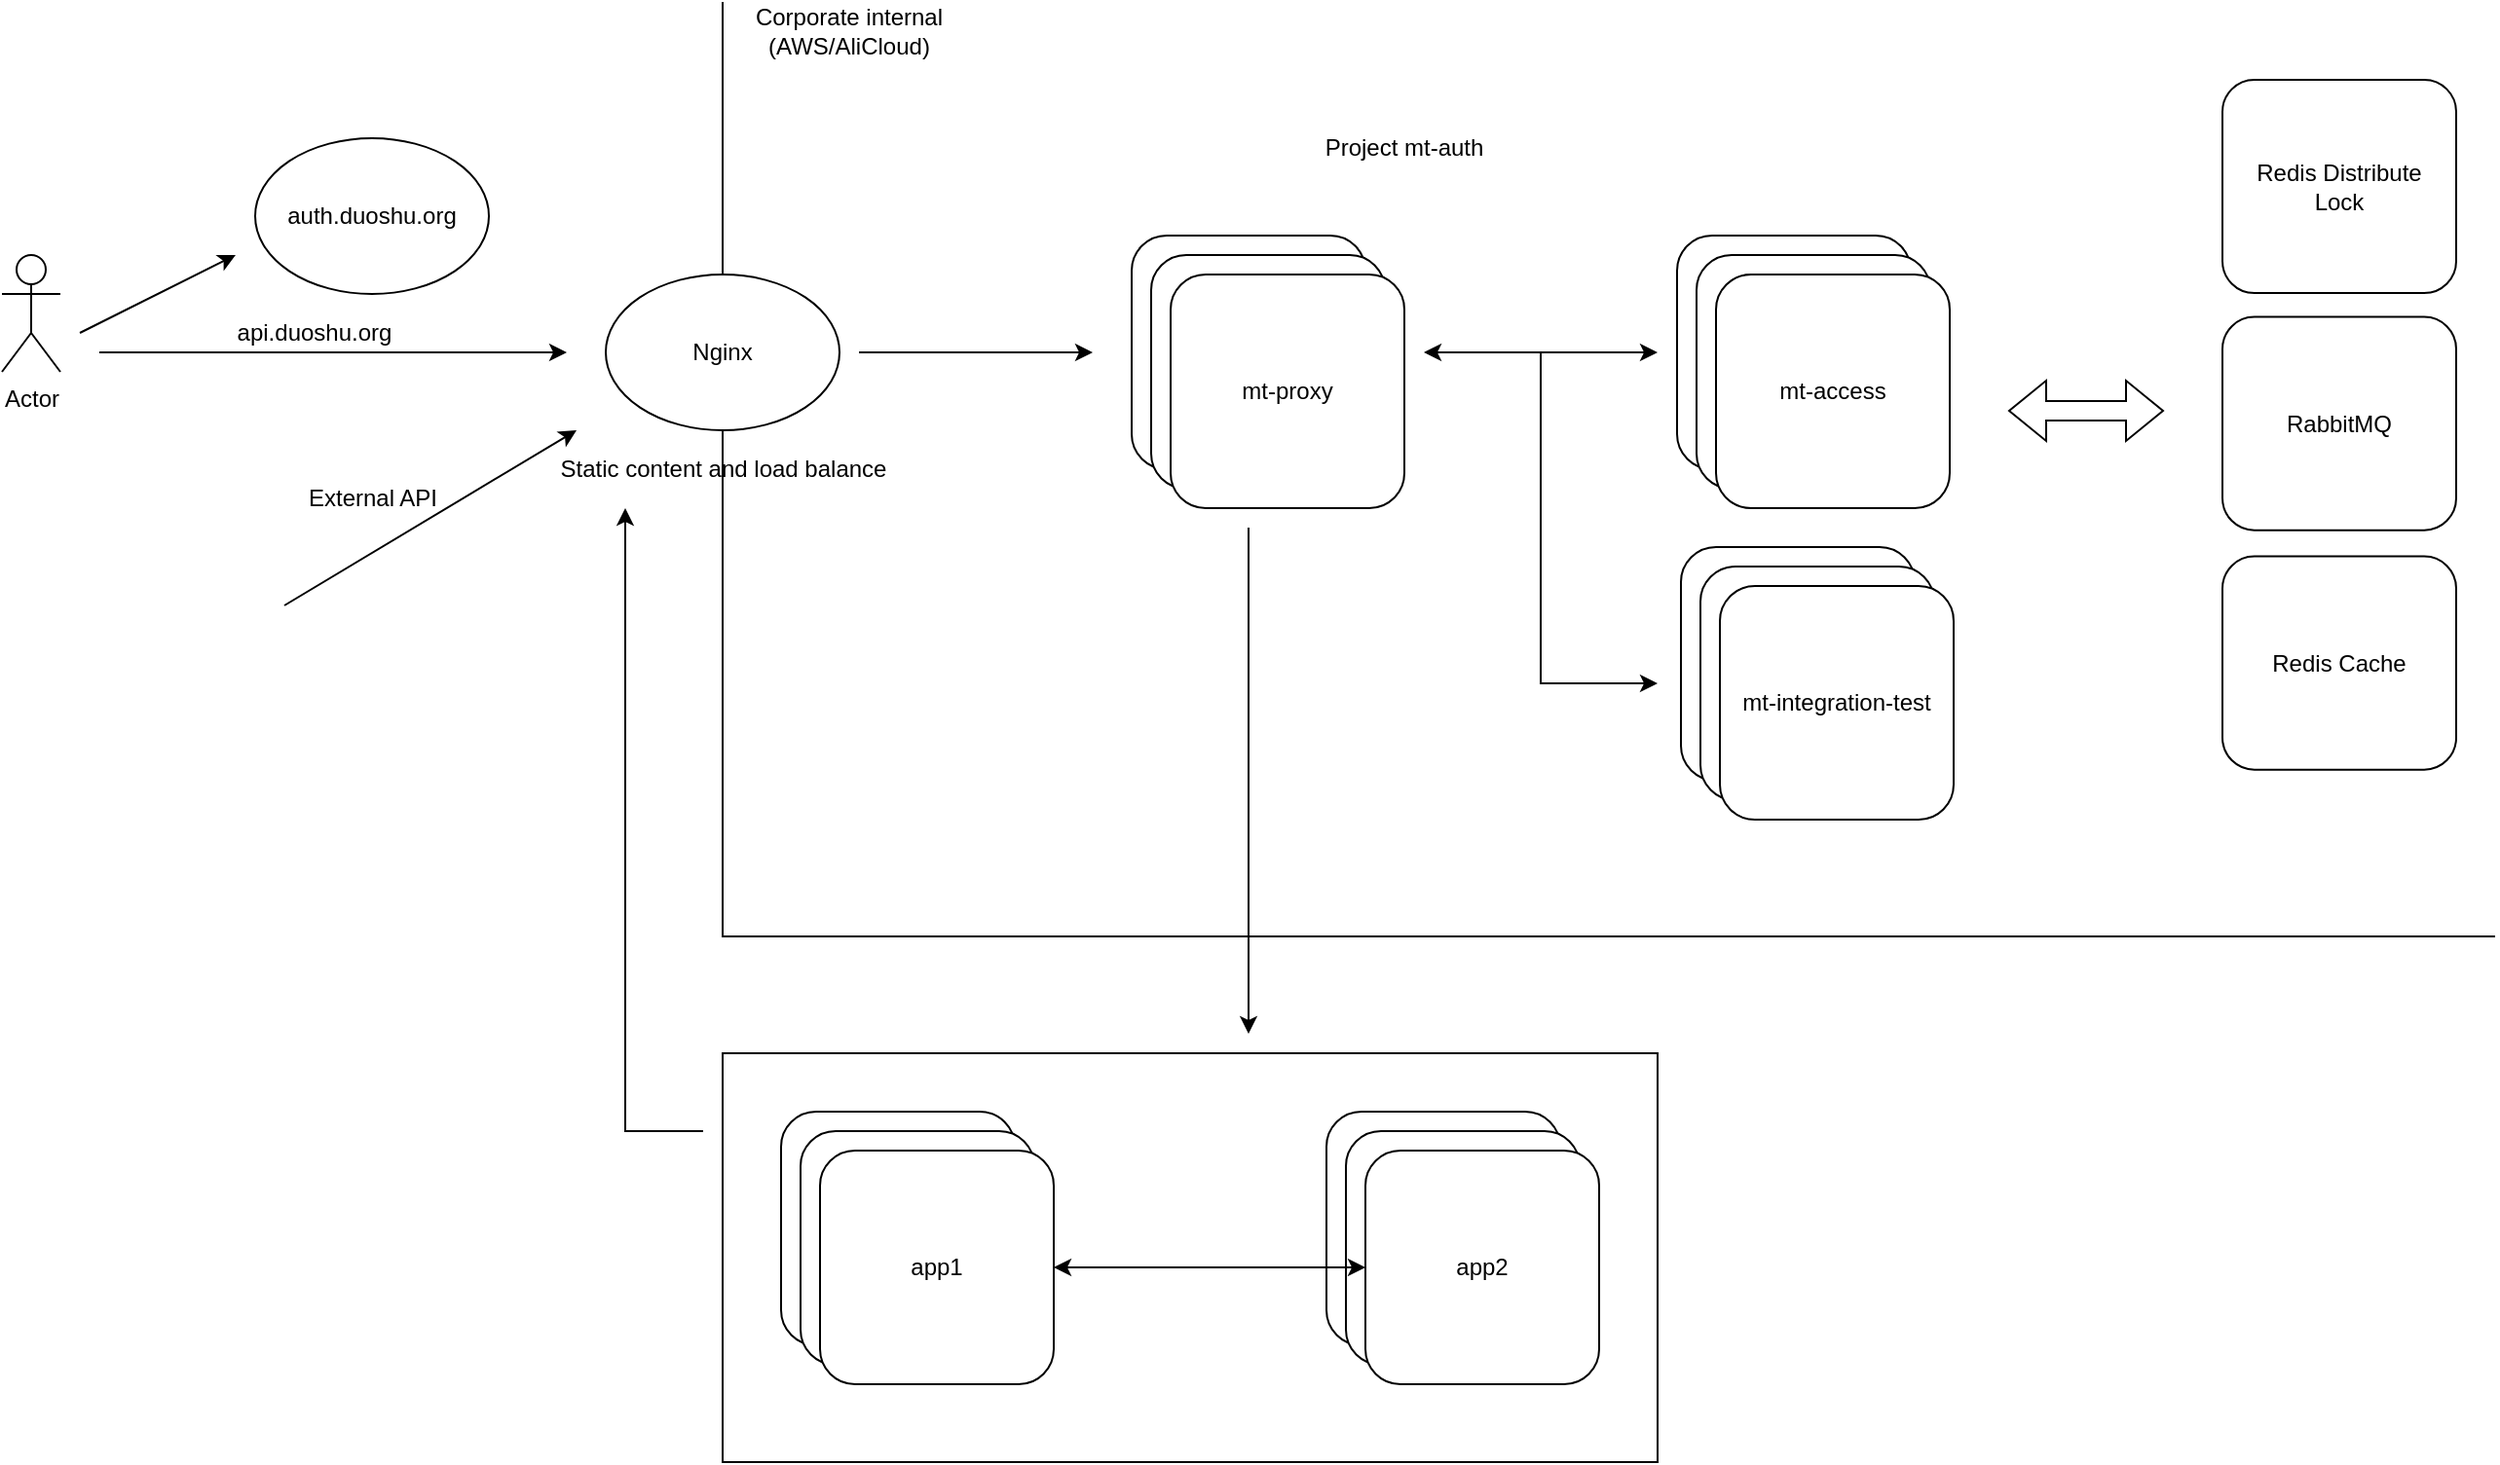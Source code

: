 <mxfile version="20.8.10" type="device"><diagram id="ka0Fuo4G8w745130evli" name="Page-1"><mxGraphModel dx="1590" dy="848" grid="1" gridSize="10" guides="1" tooltips="1" connect="1" arrows="1" fold="1" page="1" pageScale="1" pageWidth="1700" pageHeight="1100" math="0" shadow="0"><root><mxCell id="0"/><mxCell id="1" parent="0"/><mxCell id="uruAPA88b3i_0-DwBQ1k-50" value="" style="endArrow=none;html=1;rounded=0;entryX=0;entryY=0;entryDx=0;entryDy=0;" parent="1" target="uruAPA88b3i_0-DwBQ1k-47" edge="1"><mxGeometry width="50" height="50" relative="1" as="geometry"><mxPoint x="1340" y="490" as="sourcePoint"/><mxPoint x="450" y="330" as="targetPoint"/><Array as="points"><mxPoint x="880" y="490"/><mxPoint x="430" y="490"/></Array></mxGeometry></mxCell><mxCell id="6cZLkk-OgrcyeEzadh7L-1" value="Actor" style="shape=umlActor;verticalLabelPosition=bottom;verticalAlign=top;html=1;outlineConnect=0;" parent="1" vertex="1"><mxGeometry x="60" y="140" width="30" height="60" as="geometry"/></mxCell><mxCell id="6cZLkk-OgrcyeEzadh7L-2" value="Nginx" style="ellipse;whiteSpace=wrap;html=1;" parent="1" vertex="1"><mxGeometry x="370" y="150" width="120" height="80" as="geometry"/></mxCell><mxCell id="6cZLkk-OgrcyeEzadh7L-3" value="auth.duoshu.org" style="ellipse;whiteSpace=wrap;html=1;" parent="1" vertex="1"><mxGeometry x="190" y="80" width="120" height="80" as="geometry"/></mxCell><mxCell id="6cZLkk-OgrcyeEzadh7L-4" value="" style="endArrow=classic;html=1;rounded=0;" parent="1" edge="1"><mxGeometry width="50" height="50" relative="1" as="geometry"><mxPoint x="100" y="180" as="sourcePoint"/><mxPoint x="180" y="140" as="targetPoint"/></mxGeometry></mxCell><mxCell id="6cZLkk-OgrcyeEzadh7L-5" value="" style="endArrow=classic;html=1;rounded=0;" parent="1" edge="1"><mxGeometry width="50" height="50" relative="1" as="geometry"><mxPoint x="110" y="190" as="sourcePoint"/><mxPoint x="350" y="190" as="targetPoint"/></mxGeometry></mxCell><mxCell id="6cZLkk-OgrcyeEzadh7L-9" value="mt-proxy" style="rounded=1;whiteSpace=wrap;html=1;" parent="1" vertex="1"><mxGeometry x="640" y="130" width="120" height="120" as="geometry"/></mxCell><mxCell id="6cZLkk-OgrcyeEzadh7L-10" value="mt-proxy" style="rounded=1;whiteSpace=wrap;html=1;" parent="1" vertex="1"><mxGeometry x="650" y="140" width="120" height="120" as="geometry"/></mxCell><mxCell id="6cZLkk-OgrcyeEzadh7L-11" value="mt-proxy" style="rounded=1;whiteSpace=wrap;html=1;" parent="1" vertex="1"><mxGeometry x="660" y="150" width="120" height="120" as="geometry"/></mxCell><mxCell id="6cZLkk-OgrcyeEzadh7L-14" value="" style="endArrow=classic;html=1;rounded=0;" parent="1" edge="1"><mxGeometry width="50" height="50" relative="1" as="geometry"><mxPoint x="500" y="190" as="sourcePoint"/><mxPoint x="620" y="190" as="targetPoint"/></mxGeometry></mxCell><mxCell id="6cZLkk-OgrcyeEzadh7L-15" value="Static content and load balance" style="text;html=1;align=center;verticalAlign=middle;resizable=0;points=[];autosize=1;strokeColor=none;fillColor=none;" parent="1" vertex="1"><mxGeometry x="335" y="235" width="190" height="30" as="geometry"/></mxCell><mxCell id="uruAPA88b3i_0-DwBQ1k-7" value="" style="endArrow=classic;html=1;rounded=0;" parent="1" edge="1"><mxGeometry width="50" height="50" relative="1" as="geometry"><mxPoint x="205" y="320" as="sourcePoint"/><mxPoint x="355" y="230" as="targetPoint"/></mxGeometry></mxCell><mxCell id="uruAPA88b3i_0-DwBQ1k-8" value="External API" style="text;html=1;align=center;verticalAlign=middle;resizable=0;points=[];autosize=1;strokeColor=none;fillColor=none;" parent="1" vertex="1"><mxGeometry x="205" y="250" width="90" height="30" as="geometry"/></mxCell><mxCell id="uruAPA88b3i_0-DwBQ1k-18" value="" style="rounded=0;whiteSpace=wrap;html=1;" parent="1" vertex="1"><mxGeometry x="430" y="550" width="480" height="210" as="geometry"/></mxCell><mxCell id="uruAPA88b3i_0-DwBQ1k-19" value="mt-access" style="rounded=1;whiteSpace=wrap;html=1;" parent="1" vertex="1"><mxGeometry x="740" y="580" width="120" height="120" as="geometry"/></mxCell><mxCell id="uruAPA88b3i_0-DwBQ1k-20" value="mt-proxy" style="rounded=1;whiteSpace=wrap;html=1;" parent="1" vertex="1"><mxGeometry x="460" y="580" width="120" height="120" as="geometry"/></mxCell><mxCell id="uruAPA88b3i_0-DwBQ1k-21" value="mt-proxy" style="rounded=1;whiteSpace=wrap;html=1;" parent="1" vertex="1"><mxGeometry x="470" y="590" width="120" height="120" as="geometry"/></mxCell><mxCell id="uruAPA88b3i_0-DwBQ1k-22" value="app1" style="rounded=1;whiteSpace=wrap;html=1;" parent="1" vertex="1"><mxGeometry x="480" y="600" width="120" height="120" as="geometry"/></mxCell><mxCell id="uruAPA88b3i_0-DwBQ1k-23" value="mt-access" style="rounded=1;whiteSpace=wrap;html=1;" parent="1" vertex="1"><mxGeometry x="750" y="590" width="120" height="120" as="geometry"/></mxCell><mxCell id="uruAPA88b3i_0-DwBQ1k-24" value="app2" style="rounded=1;whiteSpace=wrap;html=1;" parent="1" vertex="1"><mxGeometry x="760" y="600" width="120" height="120" as="geometry"/></mxCell><mxCell id="uruAPA88b3i_0-DwBQ1k-31" value="" style="endArrow=classic;startArrow=classic;html=1;rounded=0;exitX=0;exitY=0.5;exitDx=0;exitDy=0;entryX=1;entryY=0.5;entryDx=0;entryDy=0;" parent="1" source="uruAPA88b3i_0-DwBQ1k-24" target="uruAPA88b3i_0-DwBQ1k-22" edge="1"><mxGeometry width="50" height="50" relative="1" as="geometry"><mxPoint x="710" y="640" as="sourcePoint"/><mxPoint x="610" y="660" as="targetPoint"/></mxGeometry></mxCell><mxCell id="uruAPA88b3i_0-DwBQ1k-39" value="api.duoshu.org" style="text;html=1;align=center;verticalAlign=middle;resizable=0;points=[];autosize=1;strokeColor=none;fillColor=none;" parent="1" vertex="1"><mxGeometry x="170" y="165" width="100" height="30" as="geometry"/></mxCell><mxCell id="uruAPA88b3i_0-DwBQ1k-43" value="Project mt-auth" style="text;html=1;strokeColor=none;fillColor=none;align=center;verticalAlign=middle;whiteSpace=wrap;rounded=0;" parent="1" vertex="1"><mxGeometry x="720" y="70" width="120" height="30" as="geometry"/></mxCell><mxCell id="uruAPA88b3i_0-DwBQ1k-47" value="Corporate internal (AWS/AliCloud)" style="text;html=1;strokeColor=none;fillColor=none;align=center;verticalAlign=middle;whiteSpace=wrap;rounded=0;" parent="1" vertex="1"><mxGeometry x="430" y="10" width="130" height="30" as="geometry"/></mxCell><mxCell id="uruAPA88b3i_0-DwBQ1k-55" value="" style="shape=flexArrow;endArrow=classic;startArrow=classic;html=1;rounded=0;" parent="1" edge="1"><mxGeometry width="100" height="100" relative="1" as="geometry"><mxPoint x="1090" y="220" as="sourcePoint"/><mxPoint x="1170" y="220" as="targetPoint"/></mxGeometry></mxCell><mxCell id="RTmqjn3Dx9Lmj0IT1D4e-1" value="" style="endArrow=classic;html=1;rounded=0;" edge="1" parent="1"><mxGeometry width="50" height="50" relative="1" as="geometry"><mxPoint x="420" y="590" as="sourcePoint"/><mxPoint x="380" y="270" as="targetPoint"/><Array as="points"><mxPoint x="380" y="590"/></Array></mxGeometry></mxCell><mxCell id="RTmqjn3Dx9Lmj0IT1D4e-3" value="" style="endArrow=classic;html=1;rounded=0;" edge="1" parent="1"><mxGeometry width="50" height="50" relative="1" as="geometry"><mxPoint x="700" y="280" as="sourcePoint"/><mxPoint x="700" y="540" as="targetPoint"/></mxGeometry></mxCell><mxCell id="RTmqjn3Dx9Lmj0IT1D4e-8" value="" style="group" vertex="1" connectable="0" parent="1"><mxGeometry x="920" y="130" width="140" height="140" as="geometry"/></mxCell><mxCell id="6cZLkk-OgrcyeEzadh7L-8" value="mt-access" style="rounded=1;whiteSpace=wrap;html=1;" parent="RTmqjn3Dx9Lmj0IT1D4e-8" vertex="1"><mxGeometry width="120" height="120" as="geometry"/></mxCell><mxCell id="6cZLkk-OgrcyeEzadh7L-12" value="mt-access" style="rounded=1;whiteSpace=wrap;html=1;" parent="RTmqjn3Dx9Lmj0IT1D4e-8" vertex="1"><mxGeometry x="10" y="10" width="120" height="120" as="geometry"/></mxCell><mxCell id="6cZLkk-OgrcyeEzadh7L-13" value="mt-access" style="rounded=1;whiteSpace=wrap;html=1;" parent="RTmqjn3Dx9Lmj0IT1D4e-8" vertex="1"><mxGeometry x="20" y="20" width="120" height="120" as="geometry"/></mxCell><mxCell id="RTmqjn3Dx9Lmj0IT1D4e-10" value="" style="endArrow=classic;startArrow=classic;html=1;rounded=0;" edge="1" parent="1"><mxGeometry width="50" height="50" relative="1" as="geometry"><mxPoint x="790" y="190" as="sourcePoint"/><mxPoint x="910" y="190" as="targetPoint"/></mxGeometry></mxCell><mxCell id="RTmqjn3Dx9Lmj0IT1D4e-7" value="" style="group" vertex="1" connectable="0" parent="1"><mxGeometry x="922" y="290" width="308" height="165" as="geometry"/></mxCell><mxCell id="RTmqjn3Dx9Lmj0IT1D4e-4" value="mt-proxy" style="rounded=1;whiteSpace=wrap;html=1;" vertex="1" parent="RTmqjn3Dx9Lmj0IT1D4e-7"><mxGeometry width="120" height="120" as="geometry"/></mxCell><mxCell id="RTmqjn3Dx9Lmj0IT1D4e-5" value="mt-proxy" style="rounded=1;whiteSpace=wrap;html=1;" vertex="1" parent="RTmqjn3Dx9Lmj0IT1D4e-7"><mxGeometry x="10" y="10" width="120" height="120" as="geometry"/></mxCell><mxCell id="RTmqjn3Dx9Lmj0IT1D4e-6" value="mt-integration-test" style="rounded=1;whiteSpace=wrap;html=1;" vertex="1" parent="RTmqjn3Dx9Lmj0IT1D4e-7"><mxGeometry x="20" y="20" width="120" height="120" as="geometry"/></mxCell><mxCell id="RTmqjn3Dx9Lmj0IT1D4e-16" value="" style="endArrow=classic;html=1;rounded=0;" edge="1" parent="1"><mxGeometry width="50" height="50" relative="1" as="geometry"><mxPoint x="850" y="190" as="sourcePoint"/><mxPoint x="910" y="360" as="targetPoint"/><Array as="points"><mxPoint x="850" y="360"/></Array></mxGeometry></mxCell><mxCell id="uruAPA88b3i_0-DwBQ1k-10" value="Redis Cache" style="rounded=1;whiteSpace=wrap;html=1;" parent="1" vertex="1"><mxGeometry x="1200" y="294.78" width="120" height="109.55" as="geometry"/></mxCell><mxCell id="uruAPA88b3i_0-DwBQ1k-9" value="Redis Distribute&lt;br&gt;Lock" style="rounded=1;whiteSpace=wrap;html=1;" parent="1" vertex="1"><mxGeometry x="1200" y="50" width="120" height="109.55" as="geometry"/></mxCell><mxCell id="uruAPA88b3i_0-DwBQ1k-13" value="RabbitMQ" style="rounded=1;whiteSpace=wrap;html=1;" parent="1" vertex="1"><mxGeometry x="1200" y="171.78" width="120" height="109.55" as="geometry"/></mxCell></root></mxGraphModel></diagram></mxfile>